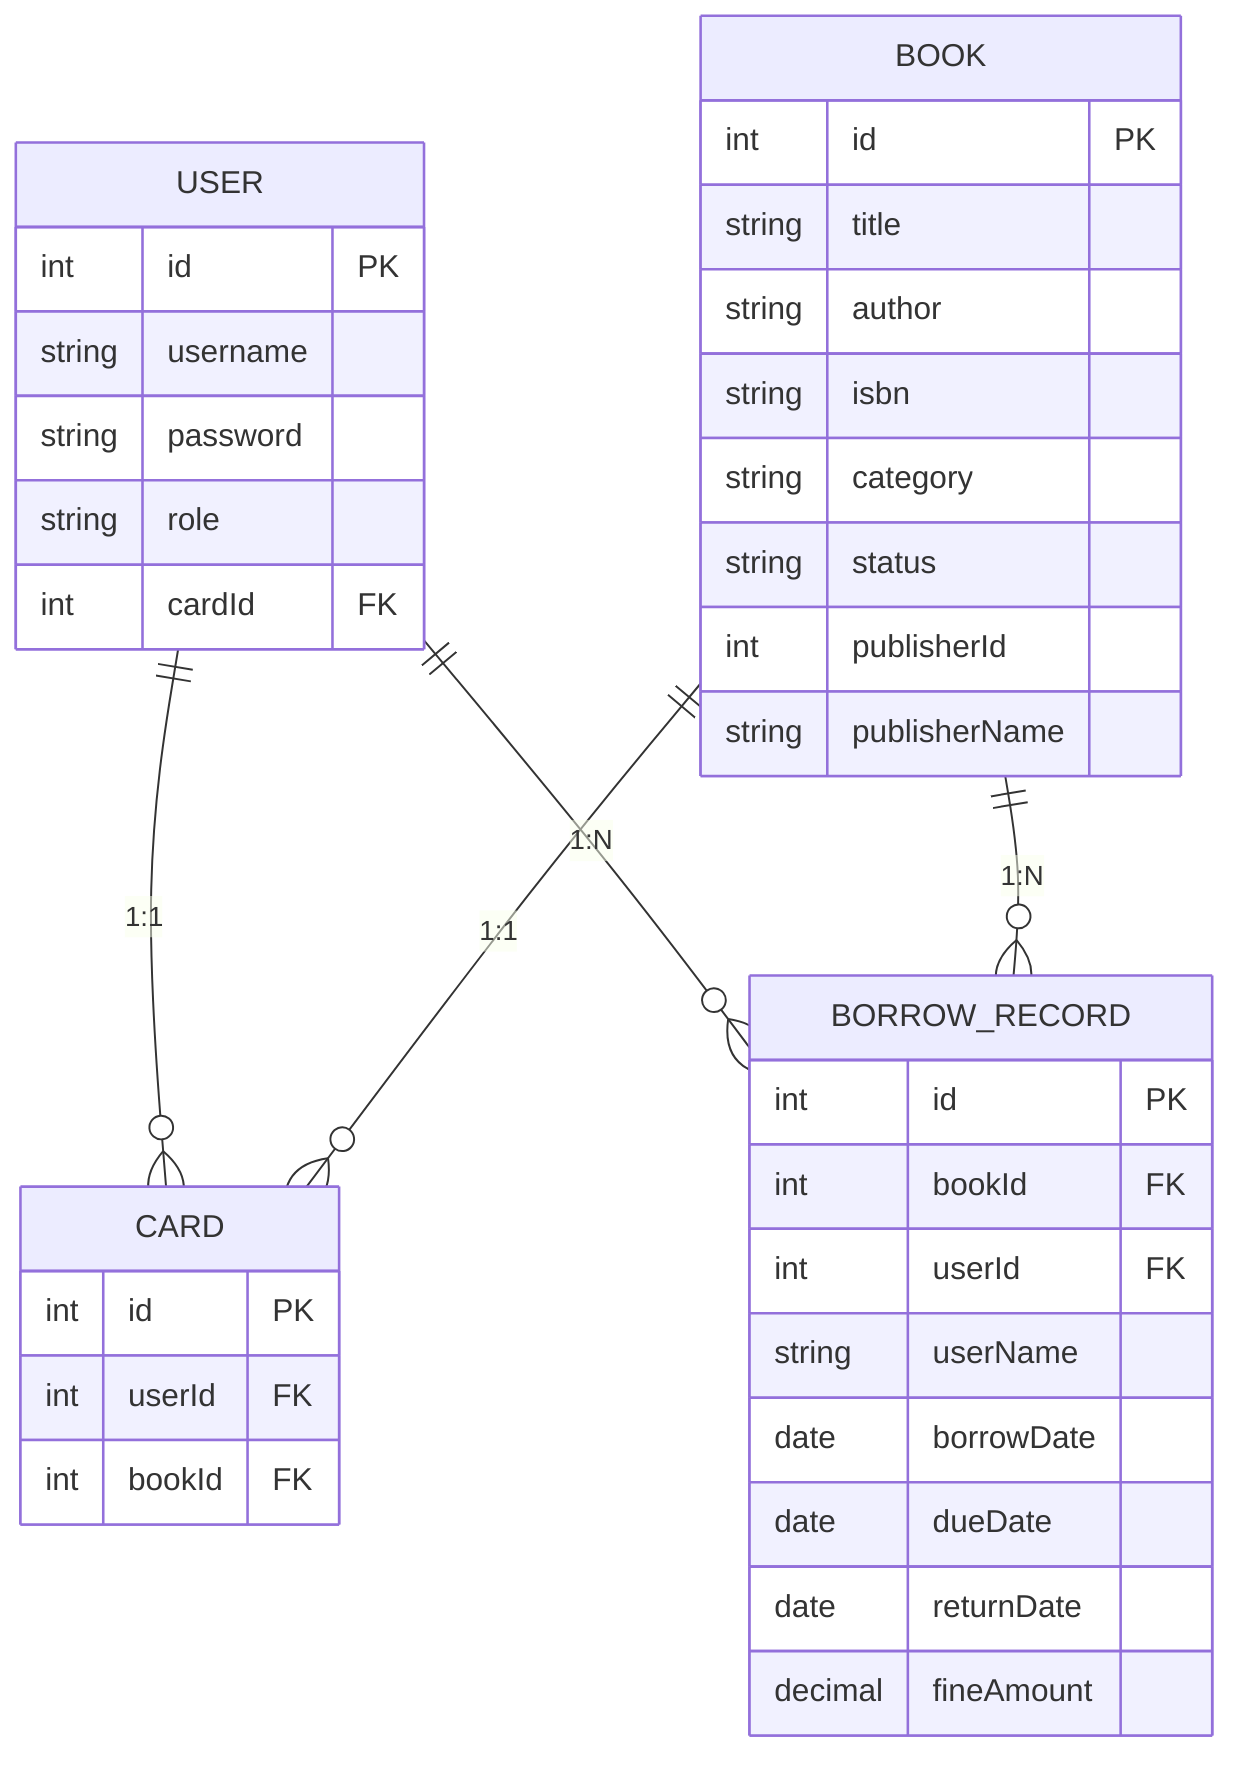 erDiagram
    USER ||--o{ CARD : "1:1"
    USER ||--o{ BORROW_RECORD : "1:N"
    BOOK ||--o{ BORROW_RECORD : "1:N"
    BOOK ||--o{ CARD : "1:1"

    USER {
        int id PK
        string username
        string password
        string role
        int cardId FK
    }

    CARD {
        int id PK
        int userId FK
        int bookId FK
    }

    BOOK {
        int id PK
        string title
        string author
        string isbn
        string category
        string status
        int publisherId
        string publisherName
    }

    BORROW_RECORD {
        int id PK
        int bookId FK
        int userId FK
        string userName
        date borrowDate
        date dueDate
        date returnDate
        decimal fineAmount
    }